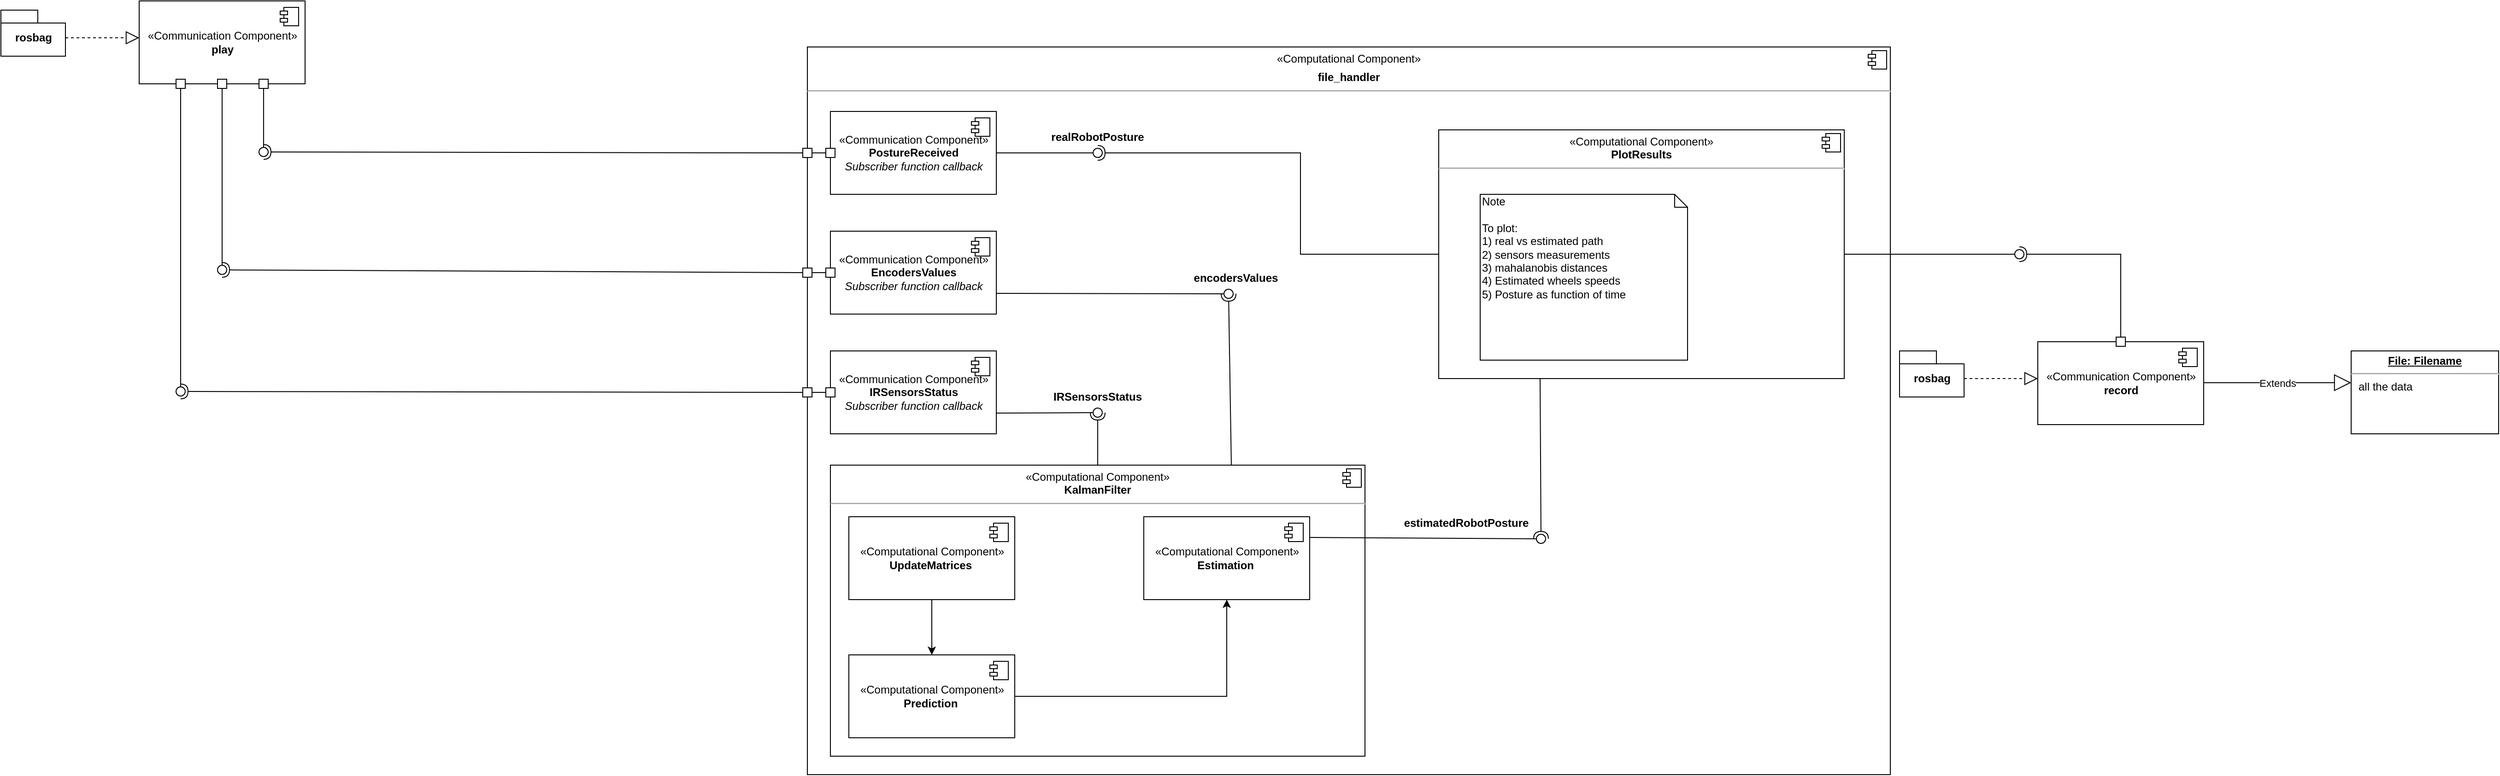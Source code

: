 <mxfile version="13.0.3" type="device"><diagram id="gXZq9lVH1ryc_RFv1NkX" name="Page-1"><mxGraphModel dx="-182" dy="-672" grid="1" gridSize="10" guides="1" tooltips="1" connect="1" arrows="1" fold="1" page="1" pageScale="1" pageWidth="850" pageHeight="1100" math="0" shadow="0"><root><mxCell id="0"/><mxCell id="1" parent="0"/><mxCell id="9aqdUO9L1oQMxe3b0a0s-3" value="&lt;p style=&quot;margin: 6px 0px 0px ; text-align: center&quot;&gt;&lt;/p&gt;&lt;p style=&quot;margin: 6px 0px 0px ; text-align: center&quot;&gt;«Computational Component»&lt;br&gt;&lt;/p&gt;&lt;p style=&quot;margin: 6px 0px 0px ; text-align: center&quot;&gt;&lt;b&gt;file_handler&lt;/b&gt;&lt;/p&gt;&lt;hr&gt;&lt;p style=&quot;margin: 0px 0px 0px 8px&quot;&gt;&lt;br&gt;&lt;/p&gt;" style="align=left;overflow=fill;html=1;dropTarget=0;" parent="1" vertex="1"><mxGeometry x="1755" y="1180" width="1175" height="790" as="geometry"/></mxCell><mxCell id="9aqdUO9L1oQMxe3b0a0s-4" value="" style="shape=component;jettyWidth=8;jettyHeight=4;" parent="9aqdUO9L1oQMxe3b0a0s-3" vertex="1"><mxGeometry x="1" width="20" height="20" relative="1" as="geometry"><mxPoint x="-24" y="4" as="offset"/></mxGeometry></mxCell><mxCell id="9aqdUO9L1oQMxe3b0a0s-9" value="«Communication Component»&lt;br&gt;&lt;b&gt;EncodersValues&lt;/b&gt;&lt;br&gt;&lt;i&gt;Subscriber function callback&lt;/i&gt;" style="html=1;dropTarget=0;" parent="1" vertex="1"><mxGeometry x="1780" y="1380" width="180" height="90" as="geometry"/></mxCell><mxCell id="9aqdUO9L1oQMxe3b0a0s-10" value="" style="shape=component;jettyWidth=8;jettyHeight=4;" parent="9aqdUO9L1oQMxe3b0a0s-9" vertex="1"><mxGeometry x="1" width="20" height="20" relative="1" as="geometry"><mxPoint x="-27" y="7" as="offset"/></mxGeometry></mxCell><mxCell id="9aqdUO9L1oQMxe3b0a0s-52" value="«Communication Component»&lt;br&gt;&lt;b&gt;IRSensorsStatus&lt;/b&gt;&lt;br&gt;&lt;i&gt;Subscriber function callback&lt;/i&gt;" style="html=1;dropTarget=0;" parent="1" vertex="1"><mxGeometry x="1780" y="1510" width="180" height="90" as="geometry"/></mxCell><mxCell id="9aqdUO9L1oQMxe3b0a0s-53" value="" style="shape=component;jettyWidth=8;jettyHeight=4;" parent="9aqdUO9L1oQMxe3b0a0s-52" vertex="1"><mxGeometry x="1" width="20" height="20" relative="1" as="geometry"><mxPoint x="-27" y="7" as="offset"/></mxGeometry></mxCell><mxCell id="9aqdUO9L1oQMxe3b0a0s-54" value="«Communication Component»&lt;br&gt;&lt;b&gt;PostureReceived&lt;/b&gt;&lt;br&gt;&lt;i&gt;Subscriber function callback&lt;/i&gt;" style="html=1;dropTarget=0;" parent="1" vertex="1"><mxGeometry x="1780" y="1250" width="180" height="90" as="geometry"/></mxCell><mxCell id="9aqdUO9L1oQMxe3b0a0s-55" value="" style="shape=component;jettyWidth=8;jettyHeight=4;" parent="9aqdUO9L1oQMxe3b0a0s-54" vertex="1"><mxGeometry x="1" width="20" height="20" relative="1" as="geometry"><mxPoint x="-27" y="7" as="offset"/></mxGeometry></mxCell><mxCell id="9aqdUO9L1oQMxe3b0a0s-58" value="" style="rounded=0;orthogonalLoop=1;jettySize=auto;html=1;endArrow=none;endFill=0;exitX=1;exitY=0.75;exitDx=0;exitDy=0;" parent="1" source="9aqdUO9L1oQMxe3b0a0s-52" target="9aqdUO9L1oQMxe3b0a0s-60" edge="1"><mxGeometry relative="1" as="geometry"><mxPoint x="2050" y="1570" as="sourcePoint"/></mxGeometry></mxCell><mxCell id="9aqdUO9L1oQMxe3b0a0s-59" value="" style="rounded=0;orthogonalLoop=1;jettySize=auto;html=1;endArrow=halfCircle;endFill=0;entryX=0.5;entryY=0.5;entryDx=0;entryDy=0;endSize=6;strokeWidth=1;exitX=0.5;exitY=0;exitDx=0;exitDy=0;" parent="1" source="9aqdUO9L1oQMxe3b0a0s-66" target="9aqdUO9L1oQMxe3b0a0s-60" edge="1"><mxGeometry relative="1" as="geometry"><mxPoint x="2105" y="1634" as="sourcePoint"/></mxGeometry></mxCell><mxCell id="9aqdUO9L1oQMxe3b0a0s-60" value="" style="ellipse;whiteSpace=wrap;html=1;fontFamily=Helvetica;fontSize=12;fontColor=#000000;align=center;strokeColor=#000000;fillColor=#ffffff;points=[];aspect=fixed;resizable=0;direction=south;" parent="1" vertex="1"><mxGeometry x="2065" y="1572" width="10" height="10" as="geometry"/></mxCell><mxCell id="9aqdUO9L1oQMxe3b0a0s-61" value="" style="rounded=0;orthogonalLoop=1;jettySize=auto;html=1;endArrow=none;endFill=0;exitX=1;exitY=0.75;exitDx=0;exitDy=0;" parent="1" source="9aqdUO9L1oQMxe3b0a0s-9" target="9aqdUO9L1oQMxe3b0a0s-63" edge="1"><mxGeometry relative="1" as="geometry"><mxPoint x="2045" y="1445" as="sourcePoint"/></mxGeometry></mxCell><mxCell id="9aqdUO9L1oQMxe3b0a0s-62" value="" style="rounded=0;orthogonalLoop=1;jettySize=auto;html=1;endArrow=halfCircle;endFill=0;entryX=0.5;entryY=0.5;entryDx=0;entryDy=0;endSize=6;strokeWidth=1;" parent="1" target="9aqdUO9L1oQMxe3b0a0s-63" edge="1"><mxGeometry relative="1" as="geometry"><mxPoint x="2215" y="1634" as="sourcePoint"/></mxGeometry></mxCell><mxCell id="9aqdUO9L1oQMxe3b0a0s-63" value="" style="ellipse;whiteSpace=wrap;html=1;fontFamily=Helvetica;fontSize=12;fontColor=#000000;align=center;strokeColor=#000000;fillColor=#ffffff;points=[];aspect=fixed;resizable=0;" parent="1" vertex="1"><mxGeometry x="2207" y="1443" width="10" height="10" as="geometry"/></mxCell><mxCell id="9aqdUO9L1oQMxe3b0a0s-66" value="&lt;p style=&quot;margin: 6px 0px 0px ; text-align: center&quot;&gt;«Computational Component»&lt;br&gt;&lt;b&gt;KalmanFilter&lt;/b&gt;&lt;br&gt;&lt;/p&gt;&lt;hr&gt;&lt;p style=&quot;margin: 0px 0px 0px 8px&quot;&gt;&lt;br&gt;&lt;/p&gt;" style="align=left;overflow=fill;html=1;dropTarget=0;" parent="1" vertex="1"><mxGeometry x="1780" y="1634" width="580" height="316" as="geometry"/></mxCell><mxCell id="9aqdUO9L1oQMxe3b0a0s-67" value="" style="shape=component;jettyWidth=8;jettyHeight=4;" parent="9aqdUO9L1oQMxe3b0a0s-66" vertex="1"><mxGeometry x="1" width="20" height="20" relative="1" as="geometry"><mxPoint x="-24" y="4" as="offset"/></mxGeometry></mxCell><mxCell id="9aqdUO9L1oQMxe3b0a0s-79" style="edgeStyle=orthogonalEdgeStyle;rounded=0;orthogonalLoop=1;jettySize=auto;html=1;" parent="1" source="9aqdUO9L1oQMxe3b0a0s-68" target="9aqdUO9L1oQMxe3b0a0s-73" edge="1"><mxGeometry relative="1" as="geometry"/></mxCell><mxCell id="9aqdUO9L1oQMxe3b0a0s-68" value="«Computational Component»&lt;br&gt;&lt;b&gt;UpdateMatrices&lt;/b&gt;&amp;nbsp;" style="html=1;dropTarget=0;" parent="1" vertex="1"><mxGeometry x="1800" y="1690" width="180" height="90" as="geometry"/></mxCell><mxCell id="9aqdUO9L1oQMxe3b0a0s-69" value="" style="shape=component;jettyWidth=8;jettyHeight=4;" parent="9aqdUO9L1oQMxe3b0a0s-68" vertex="1"><mxGeometry x="1" width="20" height="20" relative="1" as="geometry"><mxPoint x="-27" y="7" as="offset"/></mxGeometry></mxCell><mxCell id="U89HwsnPmQff9ya3cfXs-1" style="edgeStyle=orthogonalEdgeStyle;rounded=0;orthogonalLoop=1;jettySize=auto;html=1;entryX=0.5;entryY=1;entryDx=0;entryDy=0;" edge="1" parent="1" source="9aqdUO9L1oQMxe3b0a0s-73" target="9aqdUO9L1oQMxe3b0a0s-75"><mxGeometry relative="1" as="geometry"/></mxCell><mxCell id="9aqdUO9L1oQMxe3b0a0s-73" value="«Computational Component»&lt;br&gt;&lt;b&gt;Prediction&lt;/b&gt;&amp;nbsp;" style="html=1;dropTarget=0;" parent="1" vertex="1"><mxGeometry x="1800" y="1840" width="180" height="90" as="geometry"/></mxCell><mxCell id="9aqdUO9L1oQMxe3b0a0s-74" value="" style="shape=component;jettyWidth=8;jettyHeight=4;" parent="9aqdUO9L1oQMxe3b0a0s-73" vertex="1"><mxGeometry x="1" width="20" height="20" relative="1" as="geometry"><mxPoint x="-27" y="7" as="offset"/></mxGeometry></mxCell><mxCell id="9aqdUO9L1oQMxe3b0a0s-75" value="«Computational Component»&lt;br&gt;&lt;b&gt;Estimation&lt;/b&gt;&amp;nbsp;" style="html=1;dropTarget=0;" parent="1" vertex="1"><mxGeometry x="2120" y="1690" width="180" height="90" as="geometry"/></mxCell><mxCell id="9aqdUO9L1oQMxe3b0a0s-76" value="" style="shape=component;jettyWidth=8;jettyHeight=4;" parent="9aqdUO9L1oQMxe3b0a0s-75" vertex="1"><mxGeometry x="1" width="20" height="20" relative="1" as="geometry"><mxPoint x="-27" y="7" as="offset"/></mxGeometry></mxCell><mxCell id="9aqdUO9L1oQMxe3b0a0s-81" value="&lt;p style=&quot;margin: 6px 0px 0px ; text-align: center&quot;&gt;«Computational Component»&lt;br&gt;&lt;b&gt;PlotResults&lt;/b&gt;&lt;/p&gt;&lt;hr&gt;&lt;p style=&quot;margin: 0px 0px 0px 8px&quot;&gt;&lt;br&gt;&lt;/p&gt;" style="align=left;overflow=fill;html=1;dropTarget=0;" parent="1" vertex="1"><mxGeometry x="2440" y="1270" width="440" height="270" as="geometry"/></mxCell><mxCell id="9aqdUO9L1oQMxe3b0a0s-82" value="" style="shape=component;jettyWidth=8;jettyHeight=4;" parent="9aqdUO9L1oQMxe3b0a0s-81" vertex="1"><mxGeometry x="1" width="20" height="20" relative="1" as="geometry"><mxPoint x="-24" y="4" as="offset"/></mxGeometry></mxCell><mxCell id="9aqdUO9L1oQMxe3b0a0s-83" value="" style="rounded=0;orthogonalLoop=1;jettySize=auto;html=1;endArrow=none;endFill=0;exitX=1;exitY=0.25;exitDx=0;exitDy=0;" parent="1" source="9aqdUO9L1oQMxe3b0a0s-75" target="9aqdUO9L1oQMxe3b0a0s-85" edge="1"><mxGeometry relative="1" as="geometry"><mxPoint x="2510" y="1725" as="sourcePoint"/></mxGeometry></mxCell><mxCell id="9aqdUO9L1oQMxe3b0a0s-84" value="" style="rounded=0;orthogonalLoop=1;jettySize=auto;html=1;endArrow=halfCircle;endFill=0;entryX=0.5;entryY=0.5;entryDx=0;entryDy=0;endSize=6;strokeWidth=1;exitX=0.25;exitY=1;exitDx=0;exitDy=0;" parent="1" source="9aqdUO9L1oQMxe3b0a0s-81" target="9aqdUO9L1oQMxe3b0a0s-85" edge="1"><mxGeometry relative="1" as="geometry"><mxPoint x="2550" y="1725" as="sourcePoint"/></mxGeometry></mxCell><mxCell id="9aqdUO9L1oQMxe3b0a0s-85" value="" style="ellipse;whiteSpace=wrap;html=1;fontFamily=Helvetica;fontSize=12;fontColor=#000000;align=center;strokeColor=#000000;fillColor=#ffffff;points=[];aspect=fixed;resizable=0;" parent="1" vertex="1"><mxGeometry x="2546" y="1709" width="10" height="10" as="geometry"/></mxCell><mxCell id="9aqdUO9L1oQMxe3b0a0s-86" value="" style="rounded=0;orthogonalLoop=1;jettySize=auto;html=1;endArrow=none;endFill=0;exitX=1;exitY=0.5;exitDx=0;exitDy=0;" parent="1" source="9aqdUO9L1oQMxe3b0a0s-54" target="9aqdUO9L1oQMxe3b0a0s-88" edge="1"><mxGeometry relative="1" as="geometry"><mxPoint x="2050" y="1295" as="sourcePoint"/></mxGeometry></mxCell><mxCell id="9aqdUO9L1oQMxe3b0a0s-87" value="" style="rounded=0;orthogonalLoop=1;jettySize=auto;html=1;endArrow=halfCircle;endFill=0;entryX=0.5;entryY=0.5;entryDx=0;entryDy=0;endSize=6;strokeWidth=1;exitX=0;exitY=0.5;exitDx=0;exitDy=0;" parent="1" source="9aqdUO9L1oQMxe3b0a0s-81" target="9aqdUO9L1oQMxe3b0a0s-88" edge="1"><mxGeometry relative="1" as="geometry"><mxPoint x="2090" y="1295" as="sourcePoint"/><Array as="points"><mxPoint x="2290" y="1405"/><mxPoint x="2290" y="1295"/></Array></mxGeometry></mxCell><mxCell id="9aqdUO9L1oQMxe3b0a0s-88" value="" style="ellipse;whiteSpace=wrap;html=1;fontFamily=Helvetica;fontSize=12;fontColor=#000000;align=center;strokeColor=#000000;fillColor=#ffffff;points=[];aspect=fixed;resizable=0;" parent="1" vertex="1"><mxGeometry x="2065" y="1290" width="10" height="10" as="geometry"/></mxCell><mxCell id="9aqdUO9L1oQMxe3b0a0s-89" value="realRobotPosture" style="text;align=center;fontStyle=1;verticalAlign=middle;spacingLeft=3;spacingRight=3;strokeColor=none;rotatable=0;points=[[0,0.5],[1,0.5]];portConstraint=eastwest;" parent="1" vertex="1"><mxGeometry x="2030" y="1264" width="80" height="26" as="geometry"/></mxCell><mxCell id="9aqdUO9L1oQMxe3b0a0s-90" value="IRSensorsStatus" style="text;align=center;fontStyle=1;verticalAlign=middle;spacingLeft=3;spacingRight=3;strokeColor=none;rotatable=0;points=[[0,0.5],[1,0.5]];portConstraint=eastwest;" parent="1" vertex="1"><mxGeometry x="2030" y="1546" width="80" height="26" as="geometry"/></mxCell><mxCell id="9aqdUO9L1oQMxe3b0a0s-91" value="encodersValues" style="text;align=center;fontStyle=1;verticalAlign=middle;spacingLeft=3;spacingRight=3;strokeColor=none;rotatable=0;points=[[0,0.5],[1,0.5]];portConstraint=eastwest;" parent="1" vertex="1"><mxGeometry x="2180" y="1417" width="80" height="26" as="geometry"/></mxCell><mxCell id="9aqdUO9L1oQMxe3b0a0s-92" value="estimatedRobotPosture" style="text;align=center;fontStyle=1;verticalAlign=middle;spacingLeft=3;spacingRight=3;strokeColor=none;rotatable=0;points=[[0,0.5],[1,0.5]];portConstraint=eastwest;" parent="1" vertex="1"><mxGeometry x="2430" y="1683" width="80" height="26" as="geometry"/></mxCell><mxCell id="9aqdUO9L1oQMxe3b0a0s-111" value="" style="rounded=0;orthogonalLoop=1;jettySize=auto;html=1;endArrow=none;endFill=0;exitX=1;exitY=0.5;exitDx=0;exitDy=0;" parent="1" source="9aqdUO9L1oQMxe3b0a0s-81" target="9aqdUO9L1oQMxe3b0a0s-113" edge="1"><mxGeometry relative="1" as="geometry"><mxPoint x="3050" y="1405" as="sourcePoint"/></mxGeometry></mxCell><mxCell id="9aqdUO9L1oQMxe3b0a0s-112" value="" style="rounded=0;orthogonalLoop=1;jettySize=auto;html=1;endArrow=halfCircle;endFill=0;entryX=0.5;entryY=0.5;entryDx=0;entryDy=0;endSize=6;strokeWidth=1;exitX=0.5;exitY=0;exitDx=0;exitDy=0;" parent="1" source="U89HwsnPmQff9ya3cfXs-10" target="9aqdUO9L1oQMxe3b0a0s-113" edge="1"><mxGeometry relative="1" as="geometry"><mxPoint x="3160" y="1405" as="sourcePoint"/><Array as="points"><mxPoint x="3180" y="1405"/></Array></mxGeometry></mxCell><mxCell id="9aqdUO9L1oQMxe3b0a0s-113" value="" style="ellipse;whiteSpace=wrap;html=1;fontFamily=Helvetica;fontSize=12;fontColor=#000000;align=center;strokeColor=#000000;fillColor=#ffffff;points=[];aspect=fixed;resizable=0;" parent="1" vertex="1"><mxGeometry x="3065" y="1400" width="10" height="10" as="geometry"/></mxCell><mxCell id="9aqdUO9L1oQMxe3b0a0s-119" value="rosbag" style="shape=folder;fontStyle=1;spacingTop=10;tabWidth=40;tabHeight=14;tabPosition=left;html=1;" parent="1" vertex="1"><mxGeometry x="880" y="1140" width="70" height="50" as="geometry"/></mxCell><mxCell id="9aqdUO9L1oQMxe3b0a0s-120" value="" style="endArrow=block;dashed=1;endFill=0;endSize=12;html=1;" parent="1" edge="1"><mxGeometry width="160" relative="1" as="geometry"><mxPoint x="950" y="1170" as="sourcePoint"/><mxPoint x="1030" y="1170" as="targetPoint"/></mxGeometry></mxCell><mxCell id="9aqdUO9L1oQMxe3b0a0s-121" value="«Communication Component»&lt;br&gt;&lt;b&gt;play&lt;/b&gt;" style="html=1;dropTarget=0;" parent="1" vertex="1"><mxGeometry x="1030" y="1130" width="180" height="90" as="geometry"/></mxCell><mxCell id="9aqdUO9L1oQMxe3b0a0s-122" value="" style="shape=component;jettyWidth=8;jettyHeight=4;" parent="9aqdUO9L1oQMxe3b0a0s-121" vertex="1"><mxGeometry x="1" width="20" height="20" relative="1" as="geometry"><mxPoint x="-27" y="7" as="offset"/></mxGeometry></mxCell><mxCell id="9aqdUO9L1oQMxe3b0a0s-123" value="" style="rounded=0;whiteSpace=wrap;html=1;" parent="1" vertex="1"><mxGeometry x="1070" y="1215" width="10" height="10" as="geometry"/></mxCell><mxCell id="9aqdUO9L1oQMxe3b0a0s-124" value="" style="rounded=0;whiteSpace=wrap;html=1;" parent="1" vertex="1"><mxGeometry x="1115" y="1215" width="10" height="10" as="geometry"/></mxCell><mxCell id="9aqdUO9L1oQMxe3b0a0s-125" value="" style="rounded=0;whiteSpace=wrap;html=1;" parent="1" vertex="1"><mxGeometry x="1160" y="1215" width="10" height="10" as="geometry"/></mxCell><mxCell id="9aqdUO9L1oQMxe3b0a0s-126" value="" style="rounded=0;whiteSpace=wrap;html=1;" parent="1" vertex="1"><mxGeometry x="1775" y="1290" width="10" height="10" as="geometry"/></mxCell><mxCell id="9aqdUO9L1oQMxe3b0a0s-127" value="" style="rounded=0;whiteSpace=wrap;html=1;" parent="1" vertex="1"><mxGeometry x="1750" y="1290" width="10" height="10" as="geometry"/></mxCell><mxCell id="9aqdUO9L1oQMxe3b0a0s-128" value="" style="line;strokeWidth=1;fillColor=none;align=left;verticalAlign=middle;spacingTop=-1;spacingLeft=3;spacingRight=3;rotatable=0;labelPosition=right;points=[];portConstraint=eastwest;" parent="1" vertex="1"><mxGeometry x="1760" y="1291" width="15" height="8" as="geometry"/></mxCell><mxCell id="9aqdUO9L1oQMxe3b0a0s-129" value="" style="rounded=0;whiteSpace=wrap;html=1;" parent="1" vertex="1"><mxGeometry x="1775" y="1420" width="10" height="10" as="geometry"/></mxCell><mxCell id="9aqdUO9L1oQMxe3b0a0s-130" value="" style="rounded=0;whiteSpace=wrap;html=1;" parent="1" vertex="1"><mxGeometry x="1750" y="1420" width="10" height="10" as="geometry"/></mxCell><mxCell id="9aqdUO9L1oQMxe3b0a0s-131" value="" style="line;strokeWidth=1;fillColor=none;align=left;verticalAlign=middle;spacingTop=-1;spacingLeft=3;spacingRight=3;rotatable=0;labelPosition=right;points=[];portConstraint=eastwest;" parent="1" vertex="1"><mxGeometry x="1760" y="1421" width="15" height="8" as="geometry"/></mxCell><mxCell id="9aqdUO9L1oQMxe3b0a0s-132" value="" style="rounded=0;whiteSpace=wrap;html=1;" parent="1" vertex="1"><mxGeometry x="1775" y="1550" width="10" height="10" as="geometry"/></mxCell><mxCell id="9aqdUO9L1oQMxe3b0a0s-133" value="" style="rounded=0;whiteSpace=wrap;html=1;" parent="1" vertex="1"><mxGeometry x="1750" y="1550" width="10" height="10" as="geometry"/></mxCell><mxCell id="9aqdUO9L1oQMxe3b0a0s-134" value="" style="line;strokeWidth=1;fillColor=none;align=left;verticalAlign=middle;spacingTop=-1;spacingLeft=3;spacingRight=3;rotatable=0;labelPosition=right;points=[];portConstraint=eastwest;" parent="1" vertex="1"><mxGeometry x="1760" y="1551" width="15" height="8" as="geometry"/></mxCell><mxCell id="9aqdUO9L1oQMxe3b0a0s-135" value="" style="rounded=0;orthogonalLoop=1;jettySize=auto;html=1;endArrow=none;endFill=0;exitX=0.5;exitY=1;exitDx=0;exitDy=0;" parent="1" source="9aqdUO9L1oQMxe3b0a0s-125" target="9aqdUO9L1oQMxe3b0a0s-137" edge="1"><mxGeometry relative="1" as="geometry"><mxPoint x="1145" y="1286" as="sourcePoint"/></mxGeometry></mxCell><mxCell id="9aqdUO9L1oQMxe3b0a0s-136" value="" style="rounded=0;orthogonalLoop=1;jettySize=auto;html=1;endArrow=halfCircle;endFill=0;entryX=0.5;entryY=0.5;entryDx=0;entryDy=0;endSize=6;strokeWidth=1;exitX=0;exitY=0.5;exitDx=0;exitDy=0;" parent="1" source="9aqdUO9L1oQMxe3b0a0s-127" target="9aqdUO9L1oQMxe3b0a0s-137" edge="1"><mxGeometry relative="1" as="geometry"><mxPoint x="1185" y="1286" as="sourcePoint"/></mxGeometry></mxCell><mxCell id="9aqdUO9L1oQMxe3b0a0s-137" value="" style="ellipse;whiteSpace=wrap;html=1;fontFamily=Helvetica;fontSize=12;fontColor=#000000;align=center;strokeColor=#000000;fillColor=#ffffff;points=[];aspect=fixed;resizable=0;" parent="1" vertex="1"><mxGeometry x="1160" y="1289" width="10" height="10" as="geometry"/></mxCell><mxCell id="9aqdUO9L1oQMxe3b0a0s-143" value="" style="rounded=0;orthogonalLoop=1;jettySize=auto;html=1;endArrow=none;endFill=0;exitX=0.5;exitY=1;exitDx=0;exitDy=0;" parent="1" source="9aqdUO9L1oQMxe3b0a0s-124" target="9aqdUO9L1oQMxe3b0a0s-145" edge="1"><mxGeometry relative="1" as="geometry"><mxPoint x="1100" y="1430" as="sourcePoint"/></mxGeometry></mxCell><mxCell id="9aqdUO9L1oQMxe3b0a0s-144" value="" style="rounded=0;orthogonalLoop=1;jettySize=auto;html=1;endArrow=halfCircle;endFill=0;entryX=0.5;entryY=0.5;entryDx=0;entryDy=0;endSize=6;strokeWidth=1;exitX=0;exitY=0.5;exitDx=0;exitDy=0;" parent="1" source="9aqdUO9L1oQMxe3b0a0s-130" target="9aqdUO9L1oQMxe3b0a0s-145" edge="1"><mxGeometry relative="1" as="geometry"><mxPoint x="1642.759" y="1430" as="sourcePoint"/></mxGeometry></mxCell><mxCell id="9aqdUO9L1oQMxe3b0a0s-145" value="" style="ellipse;whiteSpace=wrap;html=1;fontFamily=Helvetica;fontSize=12;fontColor=#000000;align=center;strokeColor=#000000;fillColor=#ffffff;points=[];aspect=fixed;resizable=0;" parent="1" vertex="1"><mxGeometry x="1115" y="1417" width="10" height="10" as="geometry"/></mxCell><mxCell id="9aqdUO9L1oQMxe3b0a0s-146" value="" style="rounded=0;orthogonalLoop=1;jettySize=auto;html=1;endArrow=none;endFill=0;exitX=0.5;exitY=1;exitDx=0;exitDy=0;" parent="1" source="9aqdUO9L1oQMxe3b0a0s-123" target="9aqdUO9L1oQMxe3b0a0s-148" edge="1"><mxGeometry relative="1" as="geometry"><mxPoint x="1055" y="1554" as="sourcePoint"/></mxGeometry></mxCell><mxCell id="9aqdUO9L1oQMxe3b0a0s-147" value="" style="rounded=0;orthogonalLoop=1;jettySize=auto;html=1;endArrow=halfCircle;endFill=0;entryX=0.5;entryY=0.5;entryDx=0;entryDy=0;endSize=6;strokeWidth=1;exitX=0;exitY=0.5;exitDx=0;exitDy=0;" parent="1" source="9aqdUO9L1oQMxe3b0a0s-133" target="9aqdUO9L1oQMxe3b0a0s-148" edge="1"><mxGeometry relative="1" as="geometry"><mxPoint x="1690" y="1582.759" as="sourcePoint"/></mxGeometry></mxCell><mxCell id="9aqdUO9L1oQMxe3b0a0s-148" value="" style="ellipse;whiteSpace=wrap;html=1;fontFamily=Helvetica;fontSize=12;fontColor=#000000;align=center;strokeColor=#000000;fillColor=#ffffff;points=[];aspect=fixed;resizable=0;" parent="1" vertex="1"><mxGeometry x="1070" y="1549" width="10" height="10" as="geometry"/></mxCell><mxCell id="U89HwsnPmQff9ya3cfXs-2" value="Note&lt;br&gt;&lt;br&gt;To plot:&lt;br&gt;1) real vs estimated path&amp;nbsp;&lt;br&gt;2) sensors measurements&lt;br&gt;3) mahalanobis distances&amp;nbsp;&lt;br&gt;4) Estimated wheels speeds&amp;nbsp;&lt;br&gt;5) Posture as function of time&amp;nbsp;" style="shape=note;whiteSpace=wrap;html=1;size=14;verticalAlign=top;align=left;spacingTop=-6;" vertex="1" parent="1"><mxGeometry x="2485" y="1340" width="225" height="180" as="geometry"/></mxCell><mxCell id="U89HwsnPmQff9ya3cfXs-3" value="rosbag" style="shape=folder;fontStyle=1;spacingTop=10;tabWidth=40;tabHeight=14;tabPosition=left;html=1;" vertex="1" parent="1"><mxGeometry x="2940" y="1510" width="70" height="50" as="geometry"/></mxCell><mxCell id="U89HwsnPmQff9ya3cfXs-4" value="" style="endArrow=block;dashed=1;endFill=0;endSize=12;html=1;" edge="1" parent="1"><mxGeometry width="160" relative="1" as="geometry"><mxPoint x="3010" y="1540.0" as="sourcePoint"/><mxPoint x="3090" y="1540.0" as="targetPoint"/></mxGeometry></mxCell><mxCell id="U89HwsnPmQff9ya3cfXs-5" value="Extends" style="endArrow=block;endSize=16;endFill=0;html=1;" edge="1" parent="1"><mxGeometry width="160" relative="1" as="geometry"><mxPoint x="3270" y="1544.5" as="sourcePoint"/><mxPoint x="3430" y="1544.5" as="targetPoint"/></mxGeometry></mxCell><mxCell id="U89HwsnPmQff9ya3cfXs-6" value="&lt;p style=&quot;margin: 0px ; margin-top: 4px ; text-align: center ; text-decoration: underline&quot;&gt;&lt;b&gt;File: Filename&lt;/b&gt;&lt;/p&gt;&lt;hr&gt;&lt;p style=&quot;margin: 0px ; margin-left: 8px&quot;&gt;all the data&amp;nbsp;&lt;/p&gt;" style="verticalAlign=top;align=left;overflow=fill;fontSize=12;fontFamily=Helvetica;html=1;" vertex="1" parent="1"><mxGeometry x="3430" y="1510" width="160" height="90" as="geometry"/></mxCell><mxCell id="U89HwsnPmQff9ya3cfXs-7" value="«Communication Component»&lt;br&gt;&lt;b&gt;record&lt;/b&gt;" style="html=1;dropTarget=0;" vertex="1" parent="1"><mxGeometry x="3090" y="1500" width="180" height="90" as="geometry"/></mxCell><mxCell id="U89HwsnPmQff9ya3cfXs-8" value="" style="shape=component;jettyWidth=8;jettyHeight=4;" vertex="1" parent="U89HwsnPmQff9ya3cfXs-7"><mxGeometry x="1" width="20" height="20" relative="1" as="geometry"><mxPoint x="-27" y="7" as="offset"/></mxGeometry></mxCell><mxCell id="U89HwsnPmQff9ya3cfXs-10" value="" style="rounded=0;whiteSpace=wrap;html=1;" vertex="1" parent="1"><mxGeometry x="3175" y="1495" width="10" height="10" as="geometry"/></mxCell></root></mxGraphModel></diagram></mxfile>